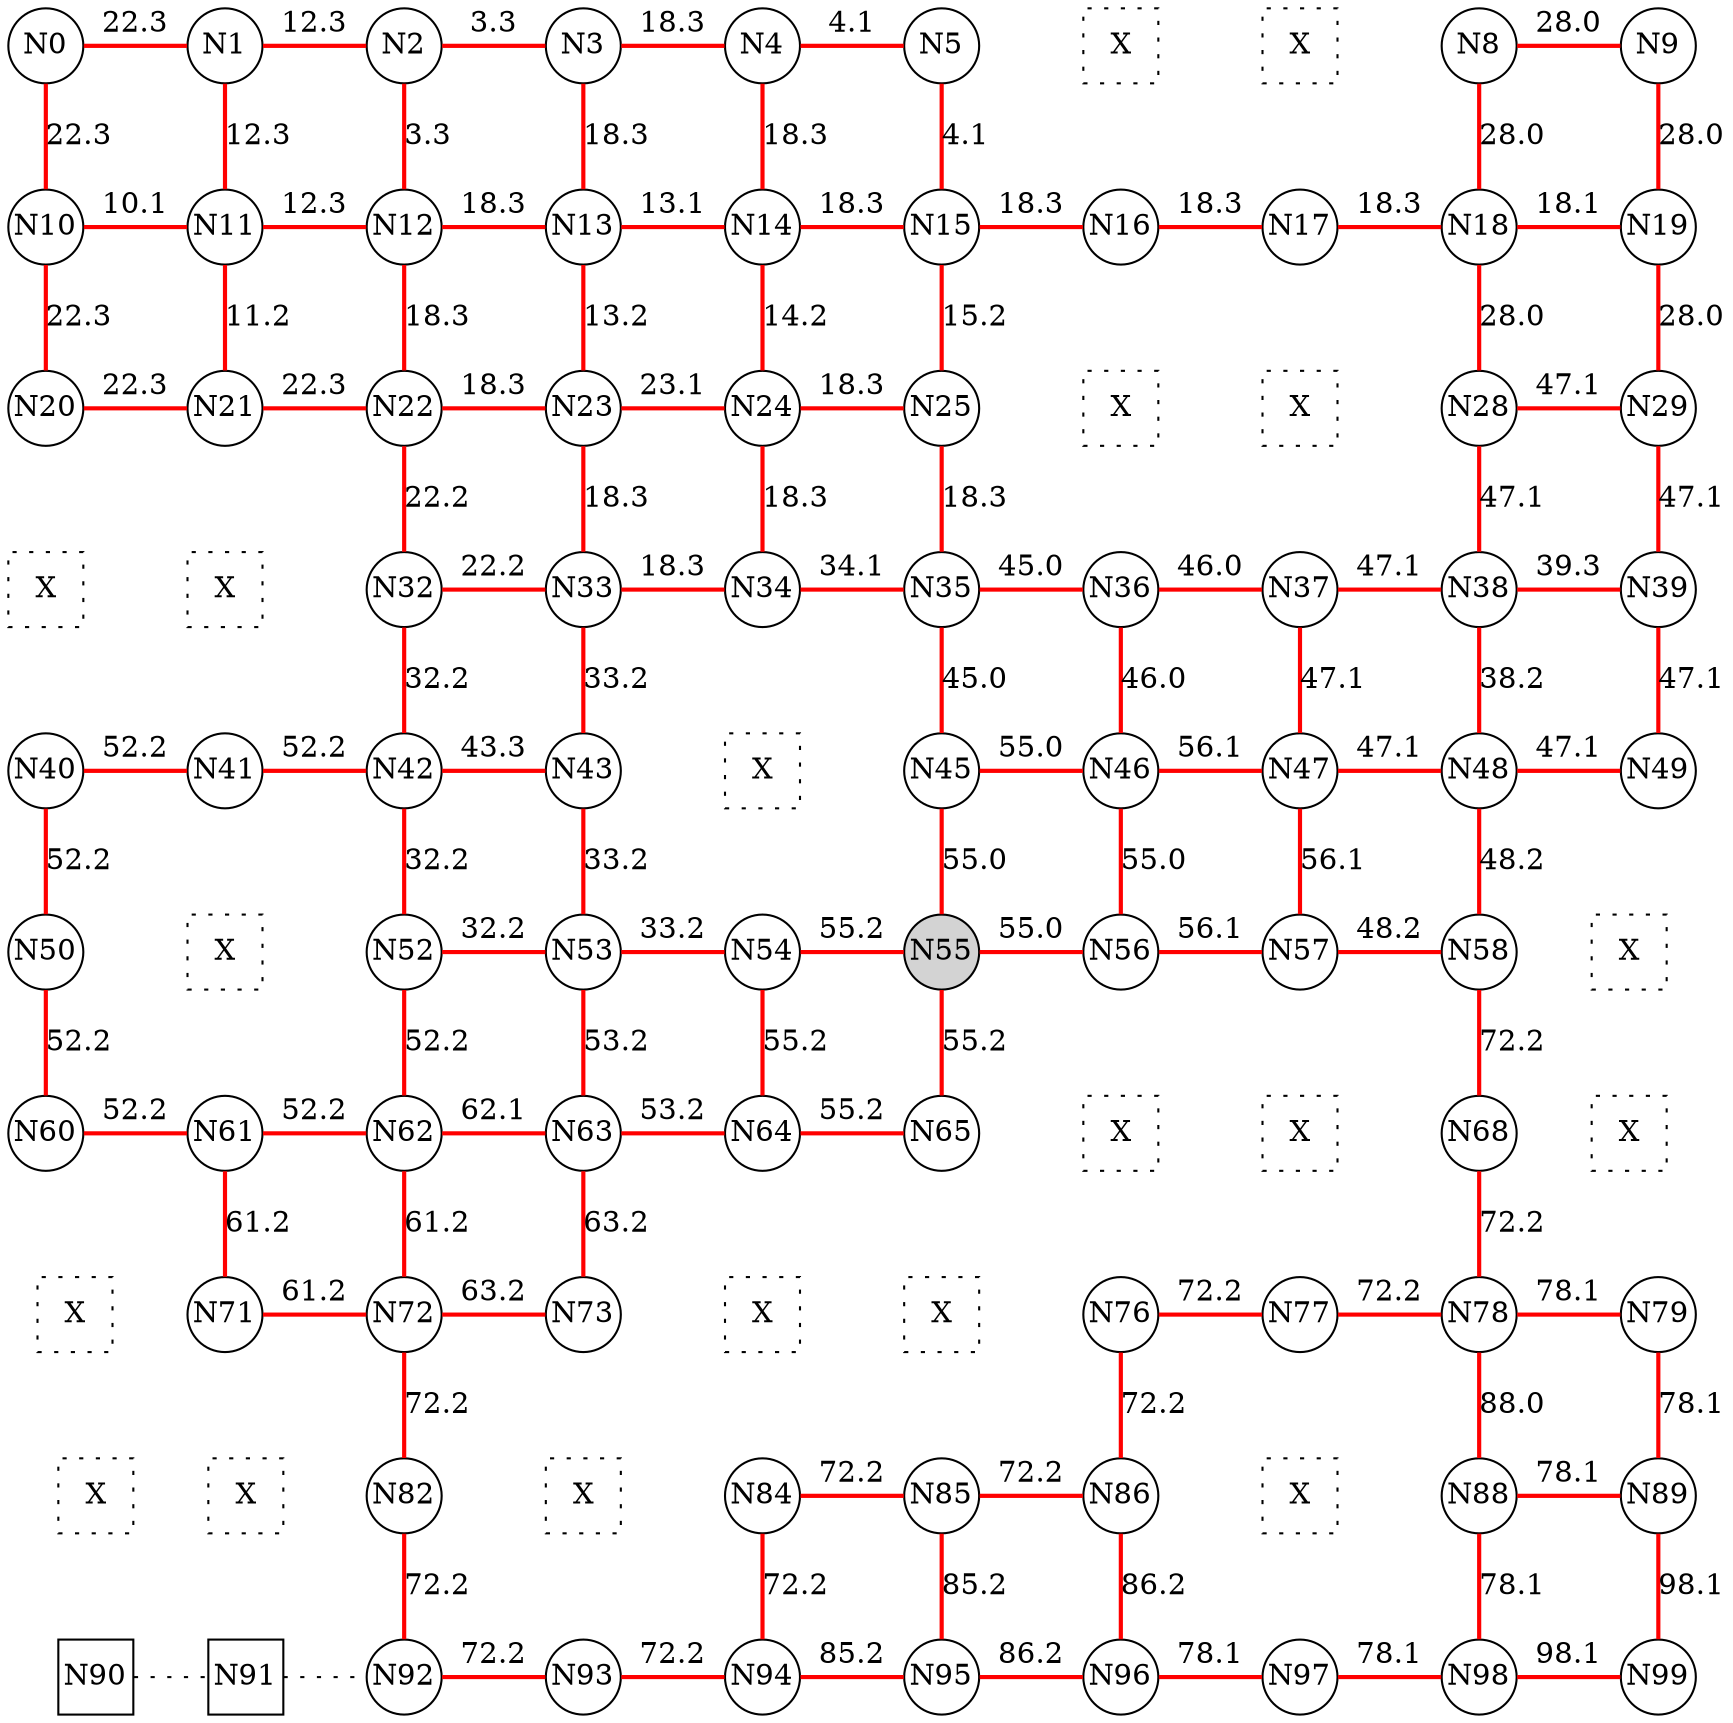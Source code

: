 
 digraph G { graph [layout=dot] 
 {rank=same; N0 [shape=circle, fixedsize=true]; N1 [shape=circle, fixedsize=true]; N2 [shape=circle, fixedsize=true]; N3 [shape=circle, fixedsize=true]; N4 [shape=circle, fixedsize=true]; N5 [shape=circle, fixedsize=true]; N6 [shape=square, style=dotted, fixedsize=true, label=X]; N7 [shape=square, style=dotted, fixedsize=true, label=X]; N8 [shape=circle, fixedsize=true]; N9 [shape=circle, fixedsize=true];  }
 {rank=same; N10 [shape=circle, fixedsize=true]; N11 [shape=circle, fixedsize=true]; N12 [shape=circle, fixedsize=true]; N13 [shape=circle, fixedsize=true]; N14 [shape=circle, fixedsize=true]; N15 [shape=circle, fixedsize=true]; N16 [shape=circle, fixedsize=true]; N17 [shape=circle, fixedsize=true]; N18 [shape=circle, fixedsize=true]; N19 [shape=circle, fixedsize=true];  }
 {rank=same; N20 [shape=circle, fixedsize=true]; N21 [shape=circle, fixedsize=true]; N22 [shape=circle, fixedsize=true]; N23 [shape=circle, fixedsize=true]; N24 [shape=circle, fixedsize=true]; N25 [shape=circle, fixedsize=true]; N26 [shape=square, style=dotted, fixedsize=true, label=X]; N27 [shape=square, style=dotted, fixedsize=true, label=X]; N28 [shape=circle, fixedsize=true]; N29 [shape=circle, fixedsize=true];  }
 {rank=same; N30 [shape=square, style=dotted, fixedsize=true, label=X]; N31 [shape=square, style=dotted, fixedsize=true, label=X]; N32 [shape=circle, fixedsize=true]; N33 [shape=circle, fixedsize=true]; N34 [shape=circle, fixedsize=true]; N35 [shape=circle, fixedsize=true]; N36 [shape=circle, fixedsize=true]; N37 [shape=circle, fixedsize=true]; N38 [shape=circle, fixedsize=true]; N39 [shape=circle, fixedsize=true];  }
 {rank=same; N40 [shape=circle, fixedsize=true]; N41 [shape=circle, fixedsize=true]; N42 [shape=circle, fixedsize=true]; N43 [shape=circle, fixedsize=true]; N44 [shape=square, style=dotted, fixedsize=true, label=X]; N45 [shape=circle, fixedsize=true]; N46 [shape=circle, fixedsize=true]; N47 [shape=circle, fixedsize=true]; N48 [shape=circle, fixedsize=true]; N49 [shape=circle, fixedsize=true];  }
 {rank=same; N50 [shape=circle, fixedsize=true]; N51 [shape=square, style=dotted, fixedsize=true, label=X]; N52 [shape=circle, fixedsize=true]; N53 [shape=circle, fixedsize=true]; N54 [shape=circle, fixedsize=true]; N55 [shape=circle, style=filled, fixedsize=true]; N56 [shape=circle, fixedsize=true]; N57 [shape=circle, fixedsize=true]; N58 [shape=circle, fixedsize=true]; N59 [shape=square, style=dotted, fixedsize=true, label=X];  }
 {rank=same; N60 [shape=circle, fixedsize=true]; N61 [shape=circle, fixedsize=true]; N62 [shape=circle, fixedsize=true]; N63 [shape=circle, fixedsize=true]; N64 [shape=circle, fixedsize=true]; N65 [shape=circle, fixedsize=true]; N66 [shape=square, style=dotted, fixedsize=true, label=X]; N67 [shape=square, style=dotted, fixedsize=true, label=X]; N68 [shape=circle, fixedsize=true]; N69 [shape=square, style=dotted, fixedsize=true, label=X];  }
 {rank=same; N70 [shape=square, style=dotted, fixedsize=true, label=X]; N71 [shape=circle, fixedsize=true]; N72 [shape=circle, fixedsize=true]; N73 [shape=circle, fixedsize=true]; N74 [shape=square, style=dotted, fixedsize=true, label=X]; N75 [shape=square, style=dotted, fixedsize=true, label=X]; N76 [shape=circle, fixedsize=true]; N77 [shape=circle, fixedsize=true]; N78 [shape=circle, fixedsize=true]; N79 [shape=circle, fixedsize=true];  }
 {rank=same; N80 [shape=square, style=dotted, fixedsize=true, label=X]; N81 [shape=square, style=dotted, fixedsize=true, label=X]; N82 [shape=circle, fixedsize=true]; N83 [shape=square, style=dotted, fixedsize=true, label=X]; N84 [shape=circle, fixedsize=true]; N85 [shape=circle, fixedsize=true]; N86 [shape=circle, fixedsize=true]; N87 [shape=square, style=dotted, fixedsize=true, label=X]; N88 [shape=circle, fixedsize=true]; N89 [shape=circle, fixedsize=true];  }
 {rank=same; N90 [shape=square, fixedsize=true]; N91 [shape=square, fixedsize=true]; N92 [shape=circle, fixedsize=true]; N93 [shape=circle, fixedsize=true]; N94 [shape=circle, fixedsize=true]; N95 [shape=circle, fixedsize=true]; N96 [shape=circle, fixedsize=true]; N97 [shape=circle, fixedsize=true]; N98 [shape=circle, fixedsize=true]; N99 [shape=circle, fixedsize=true];  }
N0->N1 [dir=none, color=red, style=bold, label="22.3"]
N1->N2 [dir=none, color=red, style=bold, label="12.3"]
N2->N3 [dir=none, color=red, style=bold, label="3.3"]
N3->N4 [dir=none, color=red, style=bold, label="18.3"]
N4->N5 [dir=none, color=red, style=bold, label="4.1"]
N5->N6 [dir=none, style=invis, label=" "]
N6->N7 [dir=none, style=invis, label=" "]
N7->N8 [dir=none, style=invis, label=" "]
N8->N9 [dir=none, color=red, style=bold, label="28.0"]
N10->N11 [dir=none, color=red, style=bold, label="10.1"]
N11->N12 [dir=none, color=red, style=bold, label="12.3"]
N12->N13 [dir=none, color=red, style=bold, label="18.3"]
N13->N14 [dir=none, color=red, style=bold, label="13.1"]
N14->N15 [dir=none, color=red, style=bold, label="18.3"]
N15->N16 [dir=none, color=red, style=bold, label="18.3"]
N16->N17 [dir=none, color=red, style=bold, label="18.3"]
N17->N18 [dir=none, color=red, style=bold, label="18.3"]
N18->N19 [dir=none, color=red, style=bold, label="18.1"]
N20->N21 [dir=none, color=red, style=bold, label="22.3"]
N21->N22 [dir=none, color=red, style=bold, label="22.3"]
N22->N23 [dir=none, color=red, style=bold, label="18.3"]
N23->N24 [dir=none, color=red, style=bold, label="23.1"]
N24->N25 [dir=none, color=red, style=bold, label="18.3"]
N25->N26 [dir=none, style=invis, label=" "]
N26->N27 [dir=none, style=invis, label=" "]
N27->N28 [dir=none, style=invis, label=" "]
N28->N29 [dir=none, color=red, style=bold, label="47.1"]
N30->N31 [dir=none, style=invis, label=" "]
N31->N32 [dir=none, style=invis, label=" "]
N32->N33 [dir=none, color=red, style=bold, label="22.2"]
N33->N34 [dir=none, color=red, style=bold, label="18.3"]
N34->N35 [dir=none, color=red, style=bold, label="34.1"]
N35->N36 [dir=none, color=red, style=bold, label="45.0"]
N36->N37 [dir=none, color=red, style=bold, label="46.0"]
N37->N38 [dir=none, color=red, style=bold, label="47.1"]
N38->N39 [dir=none, color=red, style=bold, label="39.3"]
N40->N41 [dir=none, color=red, style=bold, label="52.2"]
N41->N42 [dir=none, color=red, style=bold, label="52.2"]
N42->N43 [dir=none, color=red, style=bold, label="43.3"]
N43->N44 [dir=none, style=invis, label=" "]
N44->N45 [dir=none, style=invis, label=" "]
N45->N46 [dir=none, color=red, style=bold, label="55.0"]
N46->N47 [dir=none, color=red, style=bold, label="56.1"]
N47->N48 [dir=none, color=red, style=bold, label="47.1"]
N48->N49 [dir=none, color=red, style=bold, label="47.1"]
N50->N51 [dir=none, style=invis, label=" "]
N51->N52 [dir=none, style=invis, label=" "]
N52->N53 [dir=none, color=red, style=bold, label="32.2"]
N53->N54 [dir=none, color=red, style=bold, label="33.2"]
N54->N55 [dir=none, color=red, style=bold, label="55.2"]
N55->N56 [dir=none, color=red, style=bold, label="55.0"]
N56->N57 [dir=none, color=red, style=bold, label="56.1"]
N57->N58 [dir=none, color=red, style=bold, label="48.2"]
N58->N59 [dir=none, style=invis, label=" "]
N60->N61 [dir=none, color=red, style=bold, label="52.2"]
N61->N62 [dir=none, color=red, style=bold, label="52.2"]
N62->N63 [dir=none, color=red, style=bold, label="62.1"]
N63->N64 [dir=none, color=red, style=bold, label="53.2"]
N64->N65 [dir=none, color=red, style=bold, label="55.2"]
N65->N66 [dir=none, style=invis, label=" "]
N66->N67 [dir=none, style=invis, label=" "]
N67->N68 [dir=none, style=invis, label=" "]
N68->N69 [dir=none, style=invis, label=" "]
N70->N71 [dir=none, style=invis, label=" "]
N71->N72 [dir=none, color=red, style=bold, label="61.2"]
N72->N73 [dir=none, color=red, style=bold, label="63.2"]
N73->N74 [dir=none, style=invis, label=" "]
N74->N75 [dir=none, style=invis, label=" "]
N75->N76 [dir=none, style=invis, label=" "]
N76->N77 [dir=none, color=red, style=bold, label="72.2"]
N77->N78 [dir=none, color=red, style=bold, label="72.2"]
N78->N79 [dir=none, color=red, style=bold, label="78.1"]
N80->N81 [dir=none, style=invis, label=" "]
N81->N82 [dir=none, style=invis, label=" "]
N82->N83 [dir=none, style=invis, label=" "]
N83->N84 [dir=none, style=invis, label=" "]
N84->N85 [dir=none, color=red, style=bold, label="72.2"]
N85->N86 [dir=none, color=red, style=bold, label="72.2"]
N86->N87 [dir=none, style=invis, label=" "]
N87->N88 [dir=none, style=invis, label=" "]
N88->N89 [dir=none, color=red, style=bold, label="78.1"]
N90->N91 [dir=none, style=dotted, label=""]
N91->N92 [dir=none, style=dotted, label=""]
N92->N93 [dir=none, color=red, style=bold, label="72.2"]
N93->N94 [dir=none, color=red, style=bold, label="72.2"]
N94->N95 [dir=none, color=red, style=bold, label="85.2"]
N95->N96 [dir=none, color=red, style=bold, label="86.2"]
N96->N97 [dir=none, color=red, style=bold, label="78.1"]
N97->N98 [dir=none, color=red, style=bold, label="78.1"]
N98->N99 [dir=none, color=red, style=bold, label="98.1"]
N0->N10 [dir=none, color=red, style=bold, label="22.3"]
N10->N20 [dir=none, color=red, style=bold, label="22.3"]
N20->N30 [dir=none, style=invis, label=" "]
N30->N40 [dir=none, style=invis, label=" "]
N40->N50 [dir=none, color=red, style=bold, label="52.2"]
N50->N60 [dir=none, color=red, style=bold, label="52.2"]
N60->N70 [dir=none, style=invis, label=" "]
N70->N80 [dir=none, style=invis, label=" "]
N80->N90 [dir=none, style=invis, label=" "]
N1->N11 [dir=none, color=red, style=bold, label="12.3"]
N11->N21 [dir=none, color=red, style=bold, label="11.2"]
N21->N31 [dir=none, style=invis, label=" "]
N31->N41 [dir=none, style=invis, label=" "]
N41->N51 [dir=none, style=invis, label=" "]
N51->N61 [dir=none, style=invis, label=" "]
N61->N71 [dir=none, color=red, style=bold, label="61.2"]
N71->N81 [dir=none, style=invis, label=" "]
N81->N91 [dir=none, style=invis, label=" "]
N2->N12 [dir=none, color=red, style=bold, label="3.3"]
N12->N22 [dir=none, color=red, style=bold, label="18.3"]
N22->N32 [dir=none, color=red, style=bold, label="22.2"]
N32->N42 [dir=none, color=red, style=bold, label="32.2"]
N42->N52 [dir=none, color=red, style=bold, label="32.2"]
N52->N62 [dir=none, color=red, style=bold, label="52.2"]
N62->N72 [dir=none, color=red, style=bold, label="61.2"]
N72->N82 [dir=none, color=red, style=bold, label="72.2"]
N82->N92 [dir=none, color=red, style=bold, label="72.2"]
N3->N13 [dir=none, color=red, style=bold, label="18.3"]
N13->N23 [dir=none, color=red, style=bold, label="13.2"]
N23->N33 [dir=none, color=red, style=bold, label="18.3"]
N33->N43 [dir=none, color=red, style=bold, label="33.2"]
N43->N53 [dir=none, color=red, style=bold, label="33.2"]
N53->N63 [dir=none, color=red, style=bold, label="53.2"]
N63->N73 [dir=none, color=red, style=bold, label="63.2"]
N73->N83 [dir=none, style=invis, label=" "]
N83->N93 [dir=none, style=invis, label=" "]
N4->N14 [dir=none, color=red, style=bold, label="18.3"]
N14->N24 [dir=none, color=red, style=bold, label="14.2"]
N24->N34 [dir=none, color=red, style=bold, label="18.3"]
N34->N44 [dir=none, style=invis, label=" "]
N44->N54 [dir=none, style=invis, label=" "]
N54->N64 [dir=none, color=red, style=bold, label="55.2"]
N64->N74 [dir=none, style=invis, label=" "]
N74->N84 [dir=none, style=invis, label=" "]
N84->N94 [dir=none, color=red, style=bold, label="72.2"]
N5->N15 [dir=none, color=red, style=bold, label="4.1"]
N15->N25 [dir=none, color=red, style=bold, label="15.2"]
N25->N35 [dir=none, color=red, style=bold, label="18.3"]
N35->N45 [dir=none, color=red, style=bold, label="45.0"]
N45->N55 [dir=none, color=red, style=bold, label="55.0"]
N55->N65 [dir=none, color=red, style=bold, label="55.2"]
N65->N75 [dir=none, style=invis, label=" "]
N75->N85 [dir=none, style=invis, label=" "]
N85->N95 [dir=none, color=red, style=bold, label="85.2"]
N6->N16 [dir=none, style=invis, label=" "]
N16->N26 [dir=none, style=invis, label=" "]
N26->N36 [dir=none, style=invis, label=" "]
N36->N46 [dir=none, color=red, style=bold, label="46.0"]
N46->N56 [dir=none, color=red, style=bold, label="55.0"]
N56->N66 [dir=none, style=invis, label=" "]
N66->N76 [dir=none, style=invis, label=" "]
N76->N86 [dir=none, color=red, style=bold, label="72.2"]
N86->N96 [dir=none, color=red, style=bold, label="86.2"]
N7->N17 [dir=none, style=invis, label=" "]
N17->N27 [dir=none, style=invis, label=" "]
N27->N37 [dir=none, style=invis, label=" "]
N37->N47 [dir=none, color=red, style=bold, label="47.1"]
N47->N57 [dir=none, color=red, style=bold, label="56.1"]
N57->N67 [dir=none, style=invis, label=" "]
N67->N77 [dir=none, style=invis, label=" "]
N77->N87 [dir=none, style=invis, label=" "]
N87->N97 [dir=none, style=invis, label=" "]
N8->N18 [dir=none, color=red, style=bold, label="28.0"]
N18->N28 [dir=none, color=red, style=bold, label="28.0"]
N28->N38 [dir=none, color=red, style=bold, label="47.1"]
N38->N48 [dir=none, color=red, style=bold, label="38.2"]
N48->N58 [dir=none, color=red, style=bold, label="48.2"]
N58->N68 [dir=none, color=red, style=bold, label="72.2"]
N68->N78 [dir=none, color=red, style=bold, label="72.2"]
N78->N88 [dir=none, color=red, style=bold, label="88.0"]
N88->N98 [dir=none, color=red, style=bold, label="78.1"]
N9->N19 [dir=none, color=red, style=bold, label="28.0"]
N19->N29 [dir=none, color=red, style=bold, label="28.0"]
N29->N39 [dir=none, color=red, style=bold, label="47.1"]
N39->N49 [dir=none, color=red, style=bold, label="47.1"]
N49->N59 [dir=none, style=invis, label=" "]
N59->N69 [dir=none, style=invis, label=" "]
N69->N79 [dir=none, style=invis, label=" "]
N79->N89 [dir=none, color=red, style=bold, label="78.1"]
N89->N99 [dir=none, color=red, style=bold, label="98.1"]
 }